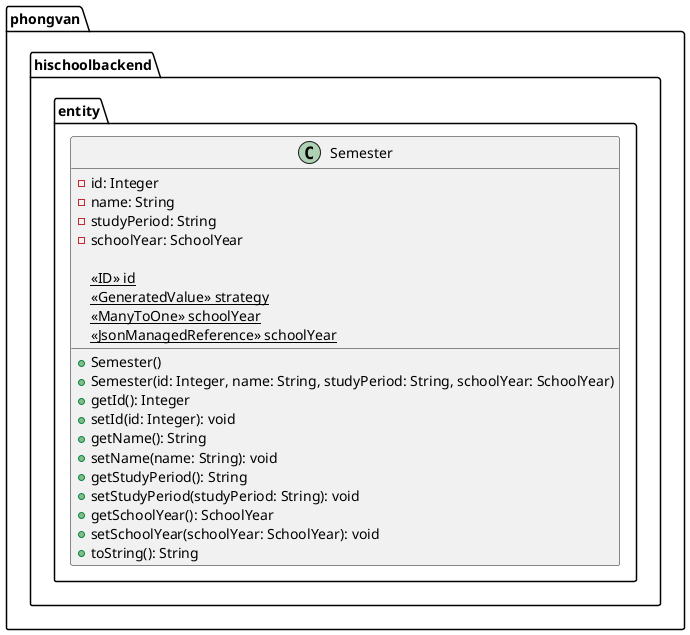@startuml

package phongvan.hischoolbackend.entity {
    class Semester {
        - id: Integer
        - name: String
        - studyPeriod: String
        - schoolYear: SchoolYear

        {static} <<ID>> id
        {static} <<GeneratedValue>> strategy
        {static} <<ManyToOne>> schoolYear
        {static} <<JsonManagedReference>> schoolYear

        + Semester()
        + Semester(id: Integer, name: String, studyPeriod: String, schoolYear: SchoolYear)
        + getId(): Integer
        + setId(id: Integer): void
        + getName(): String
        + setName(name: String): void
        + getStudyPeriod(): String
        + setStudyPeriod(studyPeriod: String): void
        + getSchoolYear(): SchoolYear
        + setSchoolYear(schoolYear: SchoolYear): void
        + toString(): String
    }
}

@enduml
